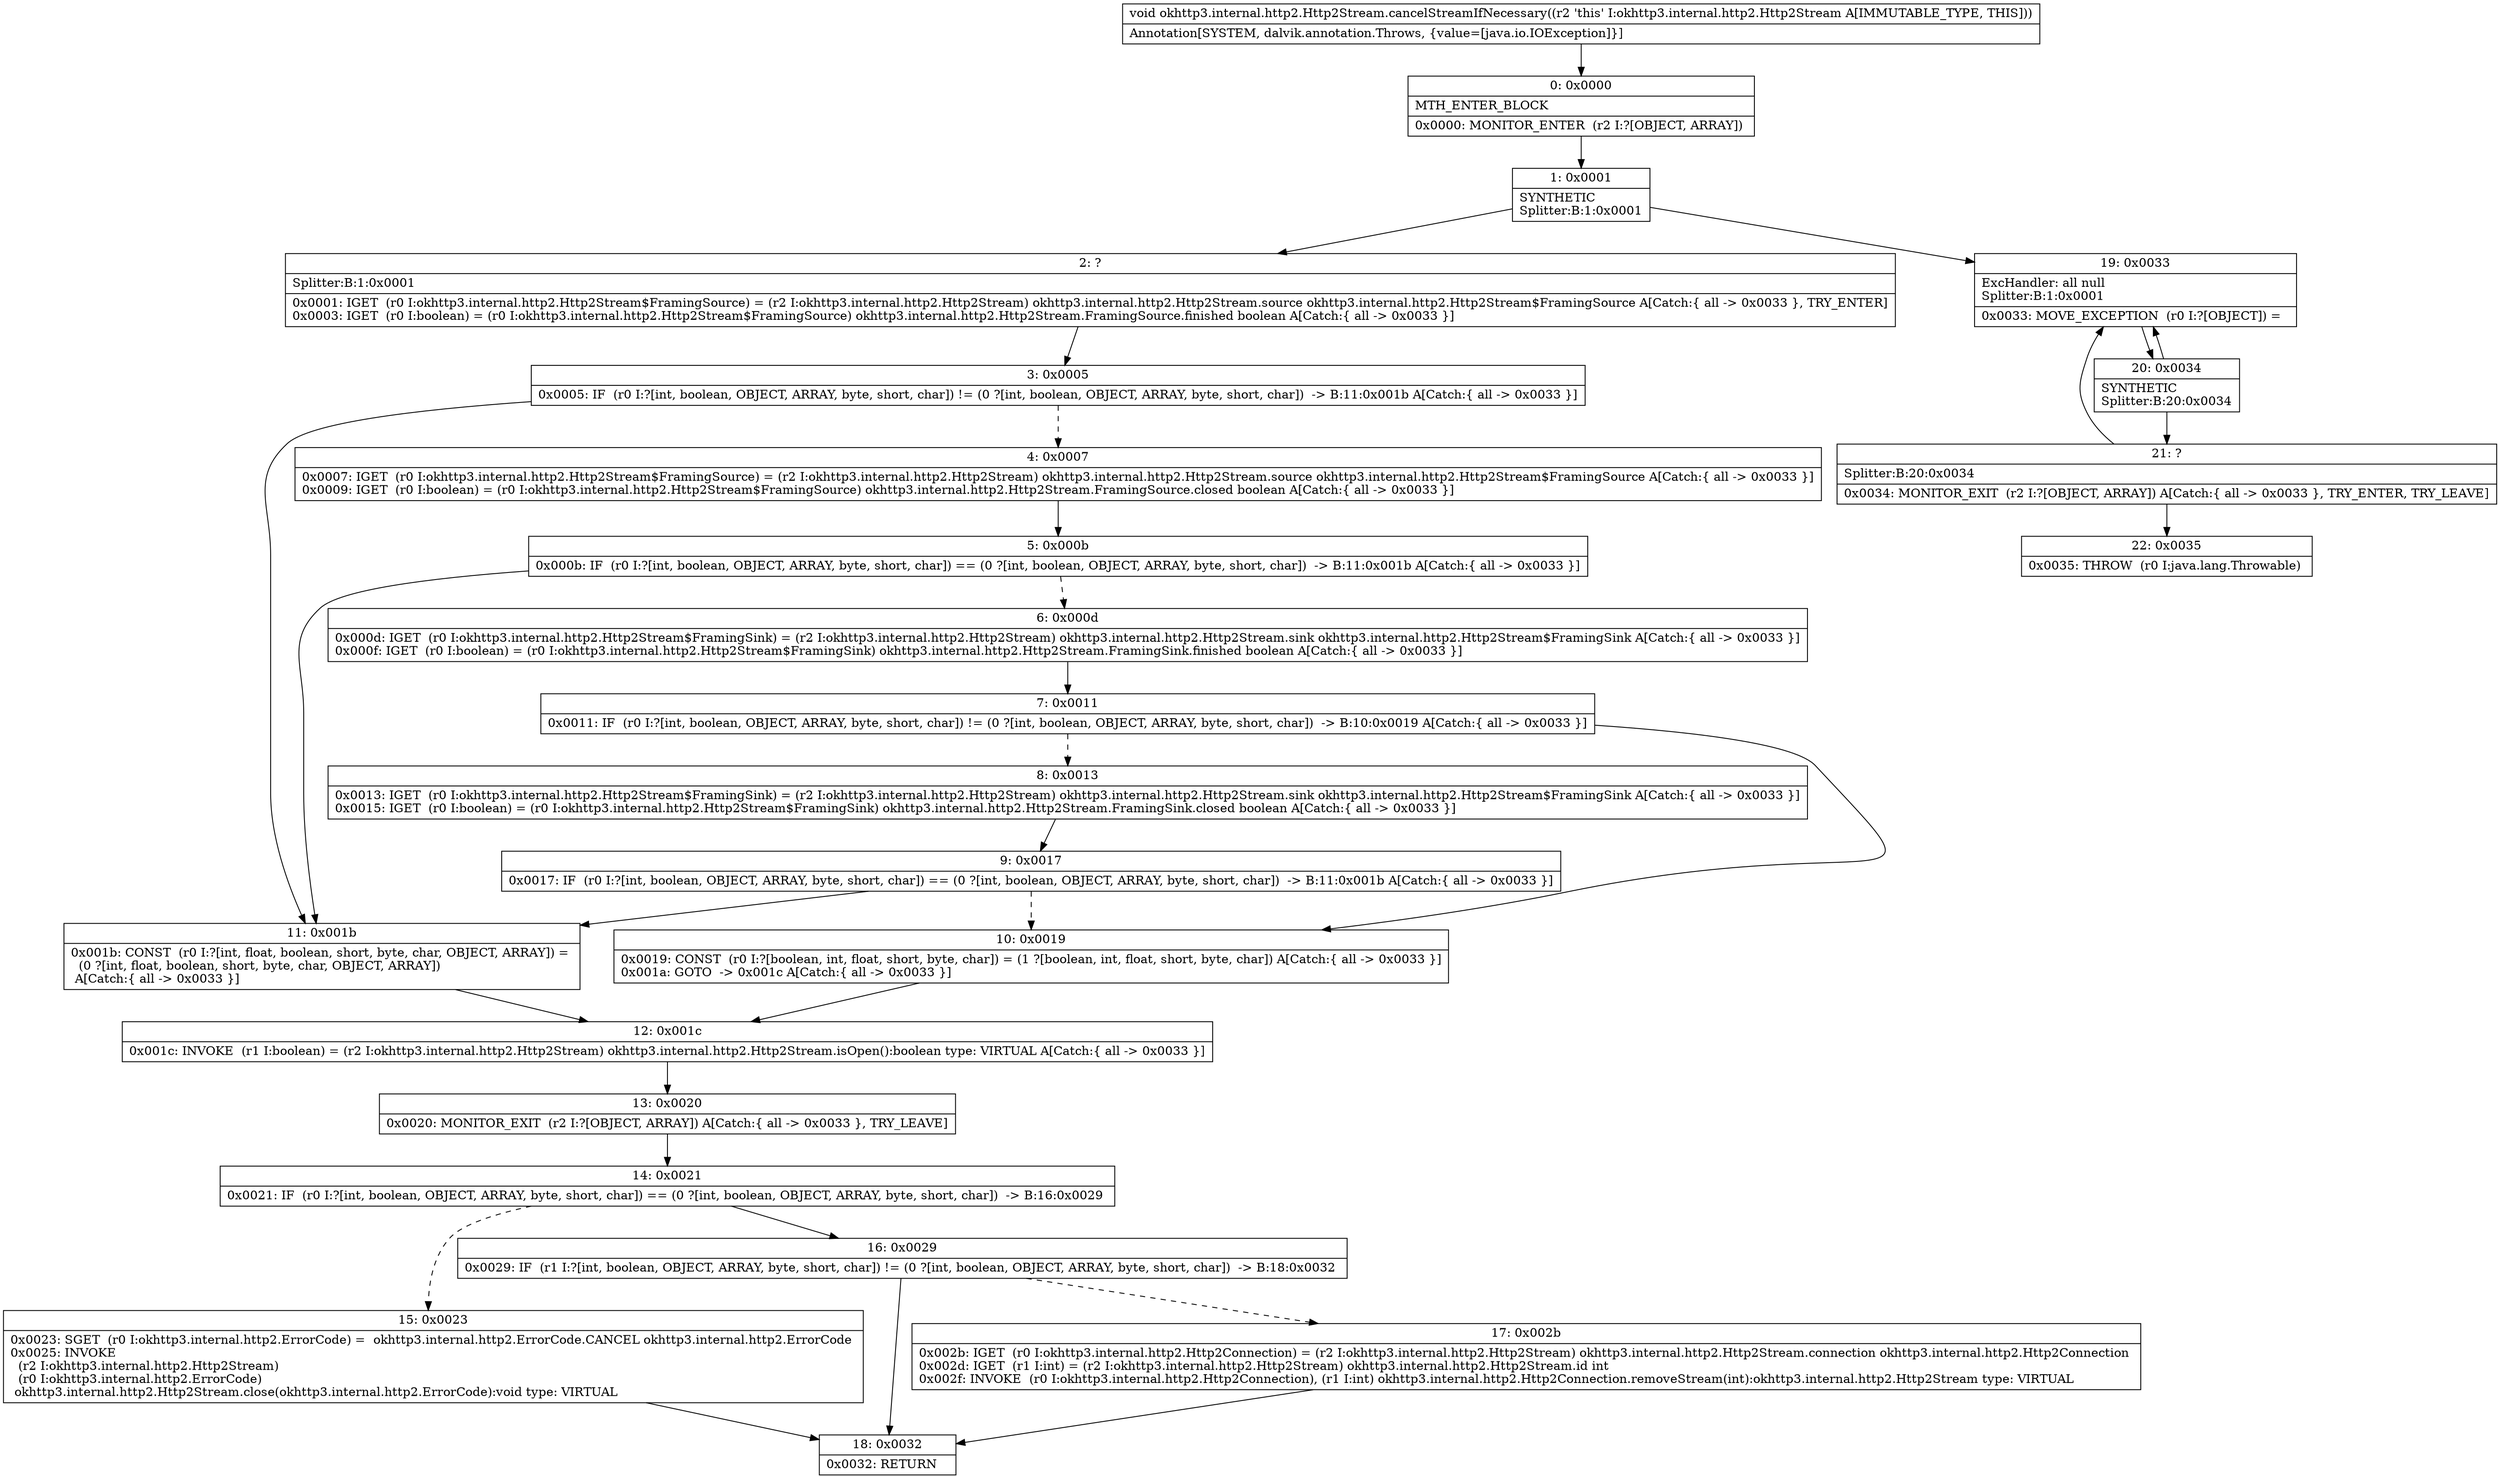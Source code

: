 digraph "CFG forokhttp3.internal.http2.Http2Stream.cancelStreamIfNecessary()V" {
Node_0 [shape=record,label="{0\:\ 0x0000|MTH_ENTER_BLOCK\l|0x0000: MONITOR_ENTER  (r2 I:?[OBJECT, ARRAY]) \l}"];
Node_1 [shape=record,label="{1\:\ 0x0001|SYNTHETIC\lSplitter:B:1:0x0001\l}"];
Node_2 [shape=record,label="{2\:\ ?|Splitter:B:1:0x0001\l|0x0001: IGET  (r0 I:okhttp3.internal.http2.Http2Stream$FramingSource) = (r2 I:okhttp3.internal.http2.Http2Stream) okhttp3.internal.http2.Http2Stream.source okhttp3.internal.http2.Http2Stream$FramingSource A[Catch:\{ all \-\> 0x0033 \}, TRY_ENTER]\l0x0003: IGET  (r0 I:boolean) = (r0 I:okhttp3.internal.http2.Http2Stream$FramingSource) okhttp3.internal.http2.Http2Stream.FramingSource.finished boolean A[Catch:\{ all \-\> 0x0033 \}]\l}"];
Node_3 [shape=record,label="{3\:\ 0x0005|0x0005: IF  (r0 I:?[int, boolean, OBJECT, ARRAY, byte, short, char]) != (0 ?[int, boolean, OBJECT, ARRAY, byte, short, char])  \-\> B:11:0x001b A[Catch:\{ all \-\> 0x0033 \}]\l}"];
Node_4 [shape=record,label="{4\:\ 0x0007|0x0007: IGET  (r0 I:okhttp3.internal.http2.Http2Stream$FramingSource) = (r2 I:okhttp3.internal.http2.Http2Stream) okhttp3.internal.http2.Http2Stream.source okhttp3.internal.http2.Http2Stream$FramingSource A[Catch:\{ all \-\> 0x0033 \}]\l0x0009: IGET  (r0 I:boolean) = (r0 I:okhttp3.internal.http2.Http2Stream$FramingSource) okhttp3.internal.http2.Http2Stream.FramingSource.closed boolean A[Catch:\{ all \-\> 0x0033 \}]\l}"];
Node_5 [shape=record,label="{5\:\ 0x000b|0x000b: IF  (r0 I:?[int, boolean, OBJECT, ARRAY, byte, short, char]) == (0 ?[int, boolean, OBJECT, ARRAY, byte, short, char])  \-\> B:11:0x001b A[Catch:\{ all \-\> 0x0033 \}]\l}"];
Node_6 [shape=record,label="{6\:\ 0x000d|0x000d: IGET  (r0 I:okhttp3.internal.http2.Http2Stream$FramingSink) = (r2 I:okhttp3.internal.http2.Http2Stream) okhttp3.internal.http2.Http2Stream.sink okhttp3.internal.http2.Http2Stream$FramingSink A[Catch:\{ all \-\> 0x0033 \}]\l0x000f: IGET  (r0 I:boolean) = (r0 I:okhttp3.internal.http2.Http2Stream$FramingSink) okhttp3.internal.http2.Http2Stream.FramingSink.finished boolean A[Catch:\{ all \-\> 0x0033 \}]\l}"];
Node_7 [shape=record,label="{7\:\ 0x0011|0x0011: IF  (r0 I:?[int, boolean, OBJECT, ARRAY, byte, short, char]) != (0 ?[int, boolean, OBJECT, ARRAY, byte, short, char])  \-\> B:10:0x0019 A[Catch:\{ all \-\> 0x0033 \}]\l}"];
Node_8 [shape=record,label="{8\:\ 0x0013|0x0013: IGET  (r0 I:okhttp3.internal.http2.Http2Stream$FramingSink) = (r2 I:okhttp3.internal.http2.Http2Stream) okhttp3.internal.http2.Http2Stream.sink okhttp3.internal.http2.Http2Stream$FramingSink A[Catch:\{ all \-\> 0x0033 \}]\l0x0015: IGET  (r0 I:boolean) = (r0 I:okhttp3.internal.http2.Http2Stream$FramingSink) okhttp3.internal.http2.Http2Stream.FramingSink.closed boolean A[Catch:\{ all \-\> 0x0033 \}]\l}"];
Node_9 [shape=record,label="{9\:\ 0x0017|0x0017: IF  (r0 I:?[int, boolean, OBJECT, ARRAY, byte, short, char]) == (0 ?[int, boolean, OBJECT, ARRAY, byte, short, char])  \-\> B:11:0x001b A[Catch:\{ all \-\> 0x0033 \}]\l}"];
Node_10 [shape=record,label="{10\:\ 0x0019|0x0019: CONST  (r0 I:?[boolean, int, float, short, byte, char]) = (1 ?[boolean, int, float, short, byte, char]) A[Catch:\{ all \-\> 0x0033 \}]\l0x001a: GOTO  \-\> 0x001c A[Catch:\{ all \-\> 0x0033 \}]\l}"];
Node_11 [shape=record,label="{11\:\ 0x001b|0x001b: CONST  (r0 I:?[int, float, boolean, short, byte, char, OBJECT, ARRAY]) = \l  (0 ?[int, float, boolean, short, byte, char, OBJECT, ARRAY])\l A[Catch:\{ all \-\> 0x0033 \}]\l}"];
Node_12 [shape=record,label="{12\:\ 0x001c|0x001c: INVOKE  (r1 I:boolean) = (r2 I:okhttp3.internal.http2.Http2Stream) okhttp3.internal.http2.Http2Stream.isOpen():boolean type: VIRTUAL A[Catch:\{ all \-\> 0x0033 \}]\l}"];
Node_13 [shape=record,label="{13\:\ 0x0020|0x0020: MONITOR_EXIT  (r2 I:?[OBJECT, ARRAY]) A[Catch:\{ all \-\> 0x0033 \}, TRY_LEAVE]\l}"];
Node_14 [shape=record,label="{14\:\ 0x0021|0x0021: IF  (r0 I:?[int, boolean, OBJECT, ARRAY, byte, short, char]) == (0 ?[int, boolean, OBJECT, ARRAY, byte, short, char])  \-\> B:16:0x0029 \l}"];
Node_15 [shape=record,label="{15\:\ 0x0023|0x0023: SGET  (r0 I:okhttp3.internal.http2.ErrorCode) =  okhttp3.internal.http2.ErrorCode.CANCEL okhttp3.internal.http2.ErrorCode \l0x0025: INVOKE  \l  (r2 I:okhttp3.internal.http2.Http2Stream)\l  (r0 I:okhttp3.internal.http2.ErrorCode)\l okhttp3.internal.http2.Http2Stream.close(okhttp3.internal.http2.ErrorCode):void type: VIRTUAL \l}"];
Node_16 [shape=record,label="{16\:\ 0x0029|0x0029: IF  (r1 I:?[int, boolean, OBJECT, ARRAY, byte, short, char]) != (0 ?[int, boolean, OBJECT, ARRAY, byte, short, char])  \-\> B:18:0x0032 \l}"];
Node_17 [shape=record,label="{17\:\ 0x002b|0x002b: IGET  (r0 I:okhttp3.internal.http2.Http2Connection) = (r2 I:okhttp3.internal.http2.Http2Stream) okhttp3.internal.http2.Http2Stream.connection okhttp3.internal.http2.Http2Connection \l0x002d: IGET  (r1 I:int) = (r2 I:okhttp3.internal.http2.Http2Stream) okhttp3.internal.http2.Http2Stream.id int \l0x002f: INVOKE  (r0 I:okhttp3.internal.http2.Http2Connection), (r1 I:int) okhttp3.internal.http2.Http2Connection.removeStream(int):okhttp3.internal.http2.Http2Stream type: VIRTUAL \l}"];
Node_18 [shape=record,label="{18\:\ 0x0032|0x0032: RETURN   \l}"];
Node_19 [shape=record,label="{19\:\ 0x0033|ExcHandler: all null\lSplitter:B:1:0x0001\l|0x0033: MOVE_EXCEPTION  (r0 I:?[OBJECT]) =  \l}"];
Node_20 [shape=record,label="{20\:\ 0x0034|SYNTHETIC\lSplitter:B:20:0x0034\l}"];
Node_21 [shape=record,label="{21\:\ ?|Splitter:B:20:0x0034\l|0x0034: MONITOR_EXIT  (r2 I:?[OBJECT, ARRAY]) A[Catch:\{ all \-\> 0x0033 \}, TRY_ENTER, TRY_LEAVE]\l}"];
Node_22 [shape=record,label="{22\:\ 0x0035|0x0035: THROW  (r0 I:java.lang.Throwable) \l}"];
MethodNode[shape=record,label="{void okhttp3.internal.http2.Http2Stream.cancelStreamIfNecessary((r2 'this' I:okhttp3.internal.http2.Http2Stream A[IMMUTABLE_TYPE, THIS]))  | Annotation[SYSTEM, dalvik.annotation.Throws, \{value=[java.io.IOException]\}]\l}"];
MethodNode -> Node_0;
Node_0 -> Node_1;
Node_1 -> Node_2;
Node_1 -> Node_19;
Node_2 -> Node_3;
Node_3 -> Node_4[style=dashed];
Node_3 -> Node_11;
Node_4 -> Node_5;
Node_5 -> Node_6[style=dashed];
Node_5 -> Node_11;
Node_6 -> Node_7;
Node_7 -> Node_8[style=dashed];
Node_7 -> Node_10;
Node_8 -> Node_9;
Node_9 -> Node_10[style=dashed];
Node_9 -> Node_11;
Node_10 -> Node_12;
Node_11 -> Node_12;
Node_12 -> Node_13;
Node_13 -> Node_14;
Node_14 -> Node_15[style=dashed];
Node_14 -> Node_16;
Node_15 -> Node_18;
Node_16 -> Node_17[style=dashed];
Node_16 -> Node_18;
Node_17 -> Node_18;
Node_19 -> Node_20;
Node_20 -> Node_21;
Node_20 -> Node_19;
Node_21 -> Node_22;
Node_21 -> Node_19;
}

